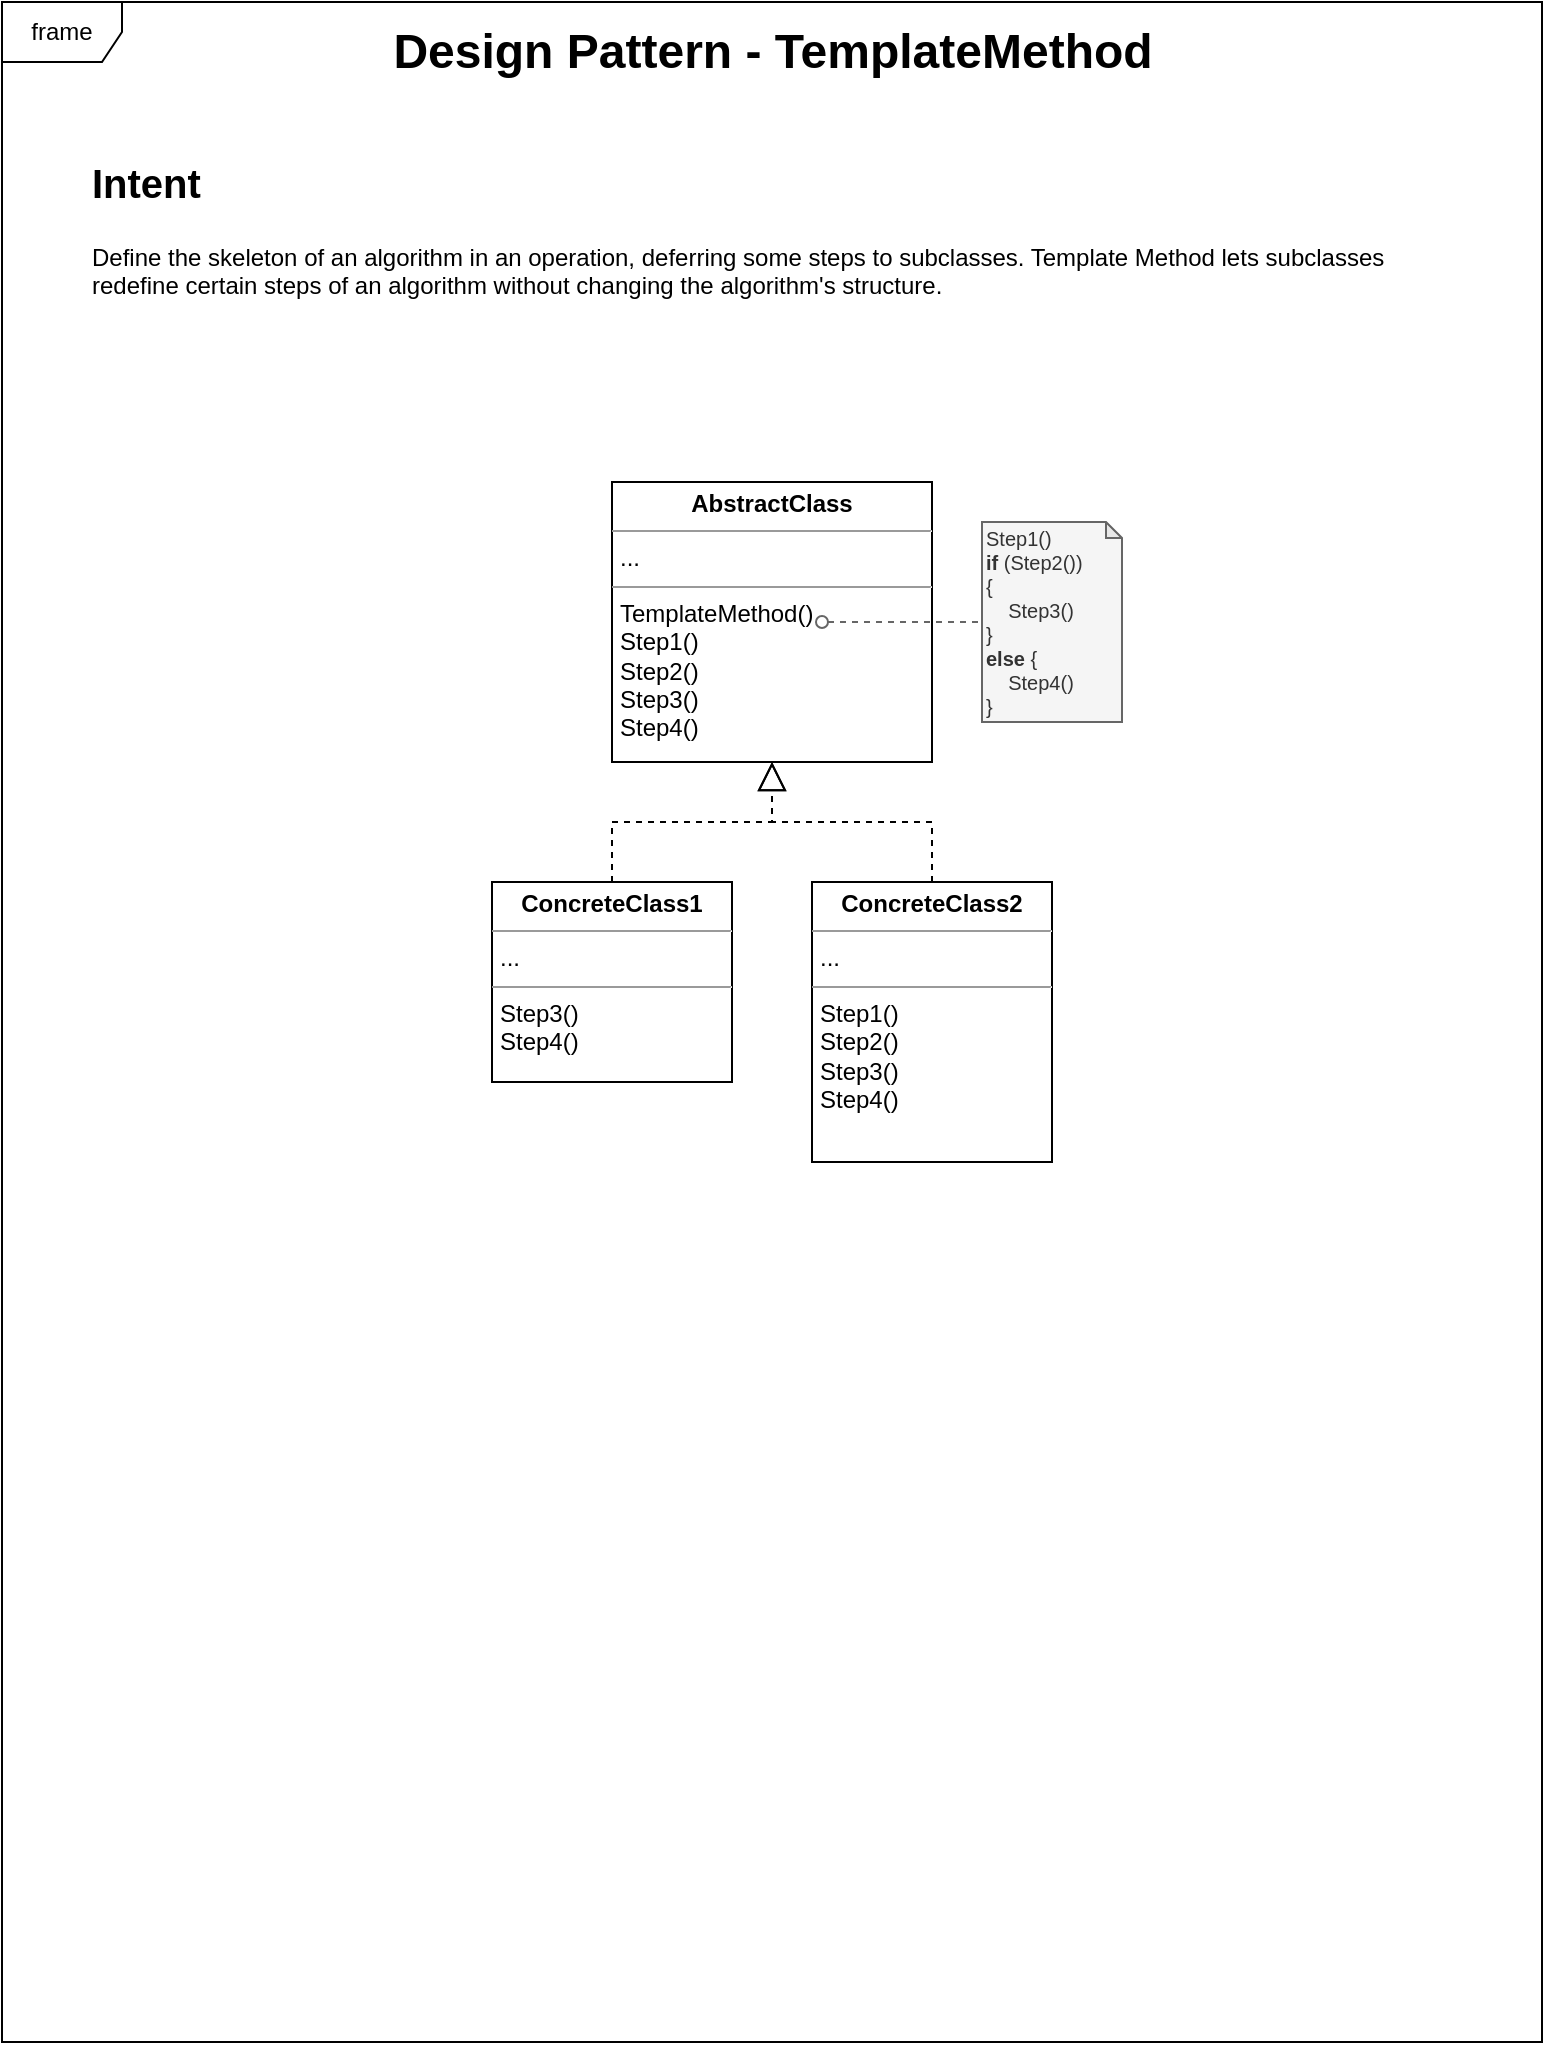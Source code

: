 <mxfile version="20.2.3" type="device"><diagram name="Page-1" id="c4acf3e9-155e-7222-9cf6-157b1a14988f"><mxGraphModel dx="1775" dy="1078" grid="1" gridSize="10" guides="1" tooltips="1" connect="1" arrows="1" fold="1" page="1" pageScale="1" pageWidth="850" pageHeight="1100" background="none" math="0" shadow="0"><root><mxCell id="0"/><mxCell id="1" parent="0"/><mxCell id="b8H5OcpfB3-mAFCFhpDD-11" value="frame" style="shape=umlFrame;whiteSpace=wrap;html=1;" vertex="1" parent="1"><mxGeometry x="40" y="40" width="770" height="1020" as="geometry"/></mxCell><mxCell id="SNXLgNl5wJkpsjLgbIaf-1" value="&lt;b style=&quot;&quot;&gt;&lt;font style=&quot;font-size: 24px;&quot;&gt;Design Pattern - TemplateMethod&lt;/font&gt;&lt;/b&gt;" style="text;html=1;align=center;verticalAlign=middle;resizable=0;points=[];autosize=1;strokeColor=none;fillColor=none;fontSize=16;" parent="1" vertex="1"><mxGeometry x="225" y="45" width="400" height="40" as="geometry"/></mxCell><mxCell id="KmE9x78havIfTtKwWrY--2" value="&lt;h1&gt;&lt;font style=&quot;font-size: 20px;&quot;&gt;Intent&lt;/font&gt;&lt;/h1&gt;&lt;p&gt;Define the skeleton of an algorithm in an operation, deferring some steps to subclasses. Template Method lets subclasses redefine certain steps of an algorithm without changing the algorithm's structure.&lt;/p&gt;" style="text;html=1;strokeColor=none;fillColor=none;spacing=5;spacingTop=-20;whiteSpace=wrap;overflow=hidden;rounded=0;" parent="1" vertex="1"><mxGeometry x="80" y="110" width="690" height="80" as="geometry"/></mxCell><mxCell id="b8H5OcpfB3-mAFCFhpDD-1" value="&lt;p style=&quot;margin:0px;margin-top:4px;text-align:center;&quot;&gt;&lt;b&gt;AbstractClass&lt;/b&gt;&lt;/p&gt;&lt;hr size=&quot;1&quot;&gt;&lt;p style=&quot;margin:0px;margin-left:4px;&quot;&gt;...&lt;/p&gt;&lt;hr size=&quot;1&quot;&gt;&lt;p style=&quot;margin:0px;margin-left:4px;&quot;&gt;TemplateMethod()&lt;/p&gt;&lt;p style=&quot;margin:0px;margin-left:4px;&quot;&gt;&lt;span style=&quot;background-color: initial;&quot;&gt;Step1()&lt;/span&gt;&lt;/p&gt;&lt;p style=&quot;margin:0px;margin-left:4px;&quot;&gt;Step2()&lt;span style=&quot;background-color: initial;&quot;&gt;&lt;br&gt;&lt;/span&gt;&lt;/p&gt;&lt;p style=&quot;margin:0px;margin-left:4px;&quot;&gt;Step3()&lt;br&gt;&lt;/p&gt;&lt;p style=&quot;margin:0px;margin-left:4px;&quot;&gt;Step4()&lt;br&gt;&lt;/p&gt;" style="verticalAlign=top;align=left;overflow=fill;fontSize=12;fontFamily=Helvetica;html=1;" vertex="1" parent="1"><mxGeometry x="345" y="280" width="160" height="140" as="geometry"/></mxCell><mxCell id="b8H5OcpfB3-mAFCFhpDD-5" value="&lt;div style=&quot;&quot;&gt;Step1()&lt;/div&gt;&lt;div style=&quot;&quot;&gt;&lt;b&gt;if &lt;/b&gt;(Step2())&lt;/div&gt;&lt;div style=&quot;&quot;&gt;{&lt;/div&gt;&lt;div style=&quot;&quot;&gt;&amp;nbsp; &amp;nbsp; Step3()&lt;/div&gt;&lt;div style=&quot;&quot;&gt;}&lt;/div&gt;&lt;div style=&quot;&quot;&gt;&lt;b&gt;else&lt;/b&gt;&amp;nbsp;&lt;span style=&quot;background-color: initial;&quot;&gt;{&lt;/span&gt;&lt;/div&gt;&lt;div style=&quot;&quot;&gt;&amp;nbsp; &amp;nbsp; Step4()&lt;/div&gt;&lt;div style=&quot;&quot;&gt;}&lt;/div&gt;" style="shape=note;whiteSpace=wrap;html=1;backgroundOutline=1;darkOpacity=0.05;size=8;fontSize=10;fillColor=#f5f5f5;fontColor=#333333;strokeColor=#666666;align=left;" vertex="1" parent="1"><mxGeometry x="530" y="300" width="70" height="100" as="geometry"/></mxCell><mxCell id="b8H5OcpfB3-mAFCFhpDD-6" style="rounded=0;orthogonalLoop=1;jettySize=auto;html=1;fontSize=10;endArrow=none;endFill=0;dashed=1;fillColor=#f5f5f5;strokeColor=#666666;sketch=0;shadow=0;startArrow=oval;startFill=0;entryX=0;entryY=0.5;entryDx=0;entryDy=0;entryPerimeter=0;" edge="1" parent="1" target="b8H5OcpfB3-mAFCFhpDD-5"><mxGeometry relative="1" as="geometry"><mxPoint x="450" y="350" as="sourcePoint"/><mxPoint x="499.31" y="380" as="targetPoint"/><Array as="points"/></mxGeometry></mxCell><mxCell id="b8H5OcpfB3-mAFCFhpDD-7" value="&lt;p style=&quot;margin:0px;margin-top:4px;text-align:center;&quot;&gt;&lt;b&gt;ConcreteClass1&lt;/b&gt;&lt;/p&gt;&lt;hr size=&quot;1&quot;&gt;&lt;p style=&quot;margin:0px;margin-left:4px;&quot;&gt;...&lt;/p&gt;&lt;hr size=&quot;1&quot;&gt;&lt;p style=&quot;margin:0px;margin-left:4px;&quot;&gt;&lt;span style=&quot;background-color: initial;&quot;&gt;Step3()&lt;/span&gt;&lt;br&gt;&lt;/p&gt;&lt;p style=&quot;margin:0px;margin-left:4px;&quot;&gt;Step4()&lt;br&gt;&lt;/p&gt;" style="verticalAlign=top;align=left;overflow=fill;fontSize=12;fontFamily=Helvetica;html=1;" vertex="1" parent="1"><mxGeometry x="285" y="480" width="120" height="100" as="geometry"/></mxCell><mxCell id="b8H5OcpfB3-mAFCFhpDD-8" value="&lt;p style=&quot;margin:0px;margin-top:4px;text-align:center;&quot;&gt;&lt;b&gt;ConcreteClass2&lt;/b&gt;&lt;/p&gt;&lt;hr size=&quot;1&quot;&gt;&lt;p style=&quot;margin:0px;margin-left:4px;&quot;&gt;...&lt;/p&gt;&lt;hr size=&quot;1&quot;&gt;&lt;p style=&quot;margin:0px;margin-left:4px;&quot;&gt;&lt;span style=&quot;background-color: initial;&quot;&gt;Step1()&lt;/span&gt;&lt;br&gt;&lt;/p&gt;&lt;p style=&quot;margin:0px;margin-left:4px;&quot;&gt;Step2()&lt;span style=&quot;background-color: initial;&quot;&gt;&lt;br&gt;&lt;/span&gt;&lt;/p&gt;&lt;p style=&quot;margin:0px;margin-left:4px;&quot;&gt;Step3()&lt;br&gt;&lt;/p&gt;&lt;p style=&quot;margin:0px;margin-left:4px;&quot;&gt;Step4()&lt;br&gt;&lt;/p&gt;" style="verticalAlign=top;align=left;overflow=fill;fontSize=12;fontFamily=Helvetica;html=1;" vertex="1" parent="1"><mxGeometry x="445" y="480" width="120" height="140" as="geometry"/></mxCell><mxCell id="b8H5OcpfB3-mAFCFhpDD-9" value="" style="endArrow=block;dashed=1;endFill=0;endSize=12;html=1;rounded=0;exitX=0.5;exitY=0;exitDx=0;exitDy=0;entryX=0.5;entryY=1;entryDx=0;entryDy=0;" edge="1" parent="1" source="b8H5OcpfB3-mAFCFhpDD-8" target="b8H5OcpfB3-mAFCFhpDD-1"><mxGeometry width="160" relative="1" as="geometry"><mxPoint x="600.0" y="430" as="sourcePoint"/><mxPoint x="440" y="430" as="targetPoint"/><Array as="points"><mxPoint x="505" y="450"/><mxPoint x="425" y="450"/></Array></mxGeometry></mxCell><mxCell id="b8H5OcpfB3-mAFCFhpDD-10" value="" style="endArrow=block;dashed=1;endFill=0;endSize=12;html=1;rounded=0;exitX=0.5;exitY=0;exitDx=0;exitDy=0;entryX=0.5;entryY=1;entryDx=0;entryDy=0;" edge="1" parent="1" source="b8H5OcpfB3-mAFCFhpDD-7" target="b8H5OcpfB3-mAFCFhpDD-1"><mxGeometry width="160" relative="1" as="geometry"><mxPoint x="340" y="470" as="sourcePoint"/><mxPoint x="410" y="430" as="targetPoint"/><Array as="points"><mxPoint x="345" y="450"/><mxPoint x="425" y="450"/></Array></mxGeometry></mxCell></root></mxGraphModel></diagram></mxfile>